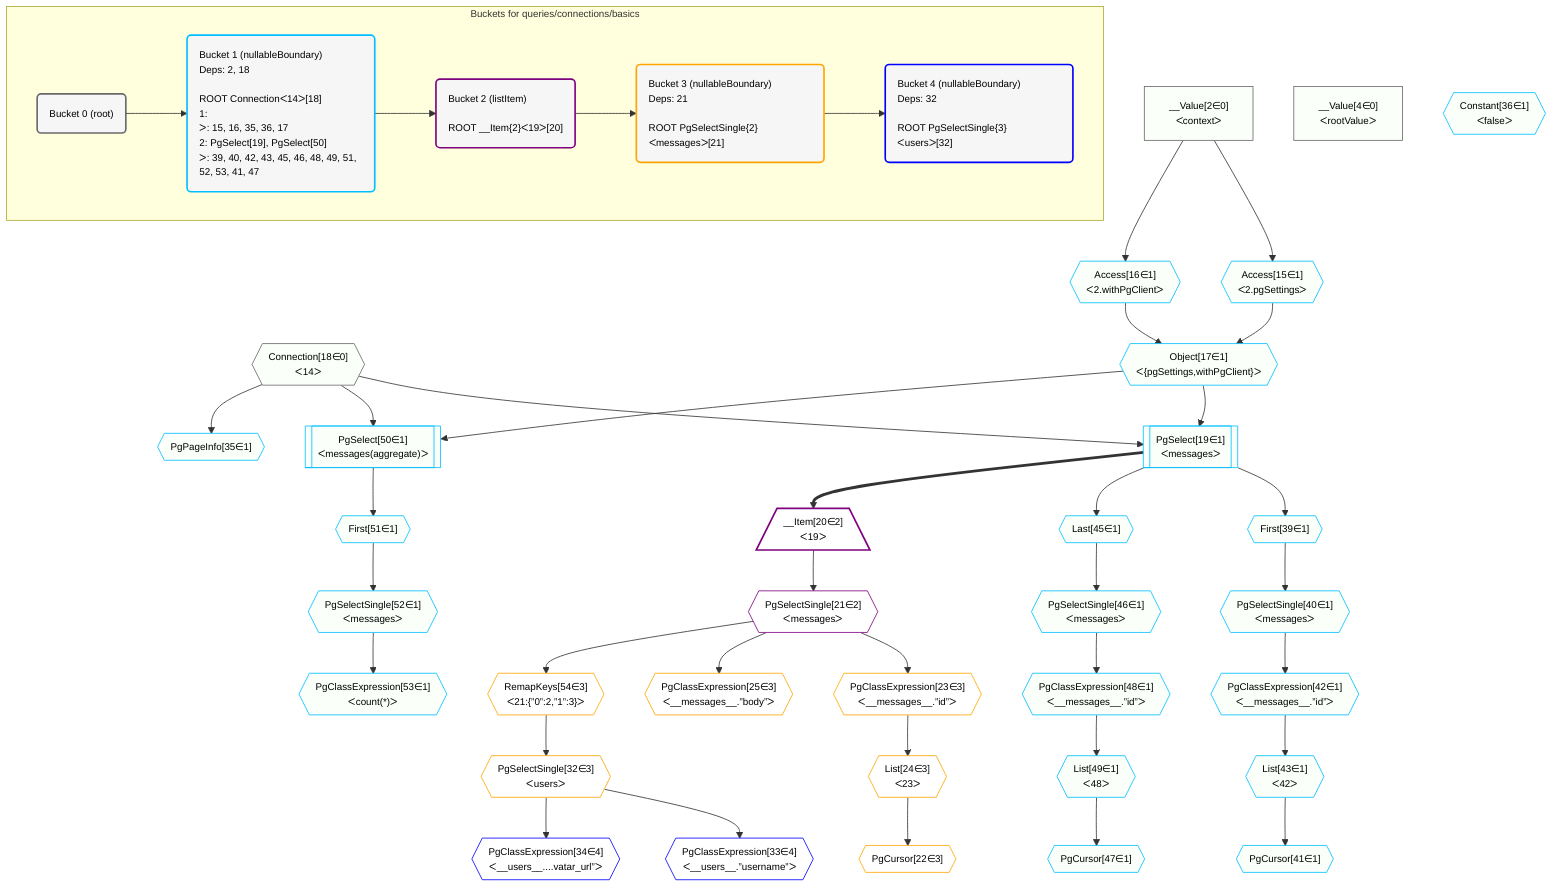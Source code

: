 %%{init: {'themeVariables': { 'fontSize': '12px'}}}%%
graph TD
    classDef path fill:#eee,stroke:#000,color:#000
    classDef plan fill:#fff,stroke-width:1px,color:#000
    classDef itemplan fill:#fff,stroke-width:2px,color:#000
    classDef unbatchedplan fill:#dff,stroke-width:1px,color:#000
    classDef sideeffectplan fill:#fcc,stroke-width:2px,color:#000
    classDef bucket fill:#f6f6f6,color:#000,stroke-width:2px,text-align:left


    %% plan dependencies
    __Value2["__Value[2∈0]<br />ᐸcontextᐳ"]:::plan
    __Value4["__Value[4∈0]<br />ᐸrootValueᐳ"]:::plan
    Connection18{{"Connection[18∈0]<br />ᐸ14ᐳ"}}:::plan
    Object17{{"Object[17∈1]<br />ᐸ{pgSettings,withPgClient}ᐳ"}}:::plan
    Access15{{"Access[15∈1]<br />ᐸ2.pgSettingsᐳ"}}:::plan
    Access16{{"Access[16∈1]<br />ᐸ2.withPgClientᐳ"}}:::plan
    Access15 & Access16 --> Object17
    PgSelect19[["PgSelect[19∈1]<br />ᐸmessagesᐳ"]]:::plan
    Object17 & Connection18 --> PgSelect19
    PgSelect50[["PgSelect[50∈1]<br />ᐸmessages(aggregate)ᐳ"]]:::plan
    Object17 & Connection18 --> PgSelect50
    __Value2 --> Access15
    __Value2 --> Access16
    PgPageInfo35{{"PgPageInfo[35∈1]"}}:::plan
    Connection18 --> PgPageInfo35
    First39{{"First[39∈1]"}}:::plan
    PgSelect19 --> First39
    PgSelectSingle40{{"PgSelectSingle[40∈1]<br />ᐸmessagesᐳ"}}:::plan
    First39 --> PgSelectSingle40
    PgCursor41{{"PgCursor[41∈1]"}}:::plan
    List43{{"List[43∈1]<br />ᐸ42ᐳ"}}:::plan
    List43 --> PgCursor41
    PgClassExpression42{{"PgClassExpression[42∈1]<br />ᐸ__messages__.”id”ᐳ"}}:::plan
    PgSelectSingle40 --> PgClassExpression42
    PgClassExpression42 --> List43
    Last45{{"Last[45∈1]"}}:::plan
    PgSelect19 --> Last45
    PgSelectSingle46{{"PgSelectSingle[46∈1]<br />ᐸmessagesᐳ"}}:::plan
    Last45 --> PgSelectSingle46
    PgCursor47{{"PgCursor[47∈1]"}}:::plan
    List49{{"List[49∈1]<br />ᐸ48ᐳ"}}:::plan
    List49 --> PgCursor47
    PgClassExpression48{{"PgClassExpression[48∈1]<br />ᐸ__messages__.”id”ᐳ"}}:::plan
    PgSelectSingle46 --> PgClassExpression48
    PgClassExpression48 --> List49
    First51{{"First[51∈1]"}}:::plan
    PgSelect50 --> First51
    PgSelectSingle52{{"PgSelectSingle[52∈1]<br />ᐸmessagesᐳ"}}:::plan
    First51 --> PgSelectSingle52
    PgClassExpression53{{"PgClassExpression[53∈1]<br />ᐸcount(*)ᐳ"}}:::plan
    PgSelectSingle52 --> PgClassExpression53
    Constant36{{"Constant[36∈1]<br />ᐸfalseᐳ"}}:::plan
    __Item20[/"__Item[20∈2]<br />ᐸ19ᐳ"\]:::itemplan
    PgSelect19 ==> __Item20
    PgSelectSingle21{{"PgSelectSingle[21∈2]<br />ᐸmessagesᐳ"}}:::plan
    __Item20 --> PgSelectSingle21
    PgCursor22{{"PgCursor[22∈3]"}}:::plan
    List24{{"List[24∈3]<br />ᐸ23ᐳ"}}:::plan
    List24 --> PgCursor22
    PgClassExpression23{{"PgClassExpression[23∈3]<br />ᐸ__messages__.”id”ᐳ"}}:::plan
    PgSelectSingle21 --> PgClassExpression23
    PgClassExpression23 --> List24
    PgClassExpression25{{"PgClassExpression[25∈3]<br />ᐸ__messages__.”body”ᐳ"}}:::plan
    PgSelectSingle21 --> PgClassExpression25
    PgSelectSingle32{{"PgSelectSingle[32∈3]<br />ᐸusersᐳ"}}:::plan
    RemapKeys54{{"RemapKeys[54∈3]<br />ᐸ21:{”0”:2,”1”:3}ᐳ"}}:::plan
    RemapKeys54 --> PgSelectSingle32
    PgSelectSingle21 --> RemapKeys54
    PgClassExpression33{{"PgClassExpression[33∈4]<br />ᐸ__users__.”username”ᐳ"}}:::plan
    PgSelectSingle32 --> PgClassExpression33
    PgClassExpression34{{"PgClassExpression[34∈4]<br />ᐸ__users__....vatar_url”ᐳ"}}:::plan
    PgSelectSingle32 --> PgClassExpression34

    %% define steps

    subgraph "Buckets for queries/connections/basics"
    Bucket0("Bucket 0 (root)"):::bucket
    classDef bucket0 stroke:#696969
    class Bucket0,__Value2,__Value4,Connection18 bucket0
    Bucket1("Bucket 1 (nullableBoundary)<br />Deps: 2, 18<br /><br />ROOT Connectionᐸ14ᐳ[18]<br />1: <br />ᐳ: 15, 16, 35, 36, 17<br />2: PgSelect[19], PgSelect[50]<br />ᐳ: 39, 40, 42, 43, 45, 46, 48, 49, 51, 52, 53, 41, 47"):::bucket
    classDef bucket1 stroke:#00bfff
    class Bucket1,Access15,Access16,Object17,PgSelect19,PgPageInfo35,Constant36,First39,PgSelectSingle40,PgCursor41,PgClassExpression42,List43,Last45,PgSelectSingle46,PgCursor47,PgClassExpression48,List49,PgSelect50,First51,PgSelectSingle52,PgClassExpression53 bucket1
    Bucket2("Bucket 2 (listItem)<br /><br />ROOT __Item{2}ᐸ19ᐳ[20]"):::bucket
    classDef bucket2 stroke:#7f007f
    class Bucket2,__Item20,PgSelectSingle21 bucket2
    Bucket3("Bucket 3 (nullableBoundary)<br />Deps: 21<br /><br />ROOT PgSelectSingle{2}ᐸmessagesᐳ[21]"):::bucket
    classDef bucket3 stroke:#ffa500
    class Bucket3,PgCursor22,PgClassExpression23,List24,PgClassExpression25,PgSelectSingle32,RemapKeys54 bucket3
    Bucket4("Bucket 4 (nullableBoundary)<br />Deps: 32<br /><br />ROOT PgSelectSingle{3}ᐸusersᐳ[32]"):::bucket
    classDef bucket4 stroke:#0000ff
    class Bucket4,PgClassExpression33,PgClassExpression34 bucket4
    Bucket0 --> Bucket1
    Bucket1 --> Bucket2
    Bucket2 --> Bucket3
    Bucket3 --> Bucket4
    classDef unary fill:#fafffa,borderWidth:8px
    class __Value2,__Value4,Connection18,Object17,PgSelect19,PgSelect50,Access15,Access16,PgPageInfo35,First39,PgSelectSingle40,PgCursor41,PgClassExpression42,List43,Last45,PgSelectSingle46,PgCursor47,PgClassExpression48,List49,First51,PgSelectSingle52,PgClassExpression53,Constant36 unary
    end